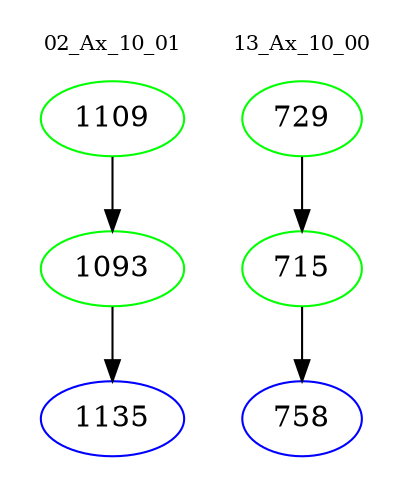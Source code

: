 digraph{
subgraph cluster_0 {
color = white
label = "02_Ax_10_01";
fontsize=10;
T0_1109 [label="1109", color="green"]
T0_1109 -> T0_1093 [color="black"]
T0_1093 [label="1093", color="green"]
T0_1093 -> T0_1135 [color="black"]
T0_1135 [label="1135", color="blue"]
}
subgraph cluster_1 {
color = white
label = "13_Ax_10_00";
fontsize=10;
T1_729 [label="729", color="green"]
T1_729 -> T1_715 [color="black"]
T1_715 [label="715", color="green"]
T1_715 -> T1_758 [color="black"]
T1_758 [label="758", color="blue"]
}
}
